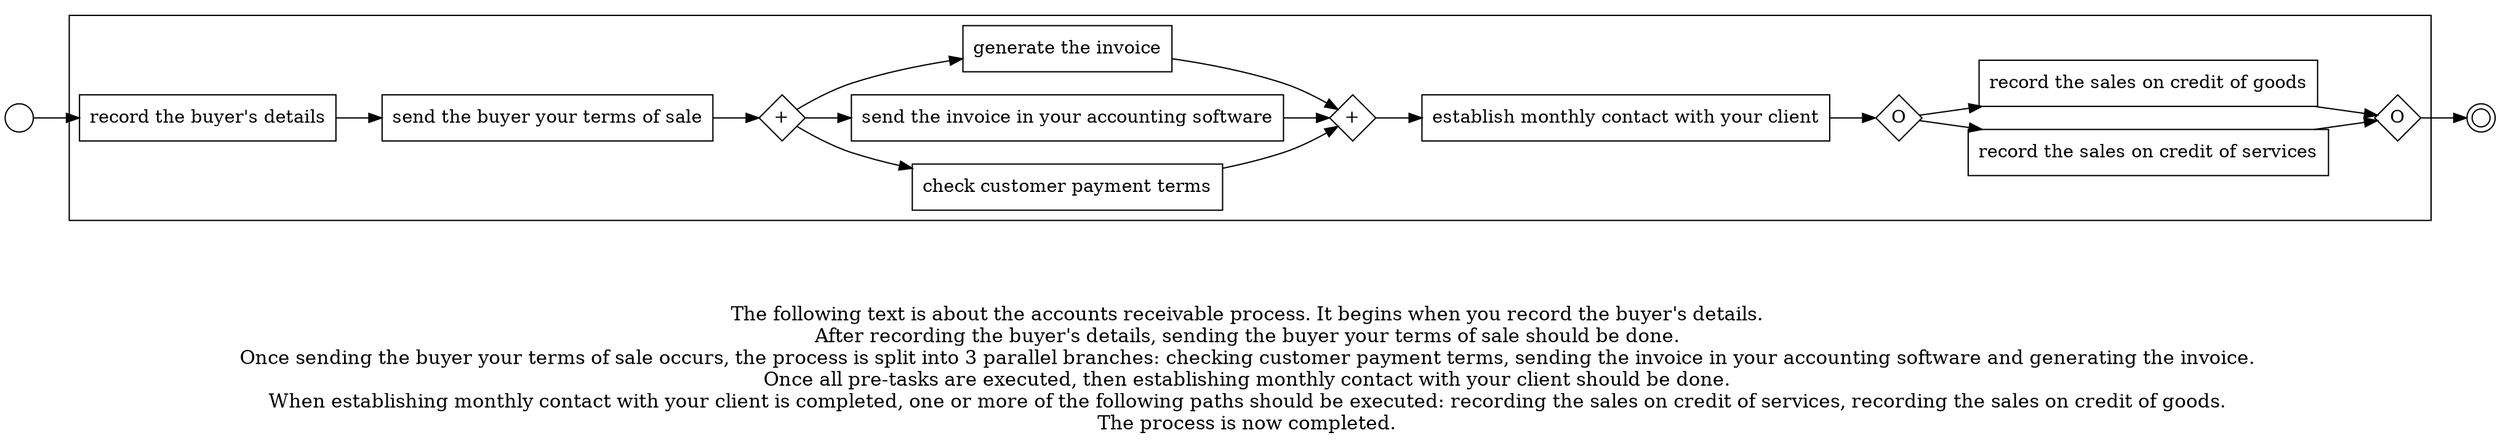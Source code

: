 digraph accounts_receivable_process_78 {
	graph [rankdir=LR]
	START_NODE [label="" shape=circle width=0.3]
	subgraph CLUSTER_0 {
		"record the buyer's details" [shape=box]
		"send the buyer your terms of sale" [shape=box]
		"record the buyer's details" -> "send the buyer your terms of sale"
		"AND_SPLIT--3. Invoicing_CFMU" [label="+" fixedsize=true shape=diamond width=0.5]
		"send the buyer your terms of sale" -> "AND_SPLIT--3. Invoicing_CFMU"
		"check customer payment terms" [shape=box]
		"AND_SPLIT--3. Invoicing_CFMU" -> "check customer payment terms"
		"send the invoice in your accounting software" [shape=box]
		"AND_SPLIT--3. Invoicing_CFMU" -> "send the invoice in your accounting software"
		"generate the invoice" [shape=box]
		"AND_SPLIT--3. Invoicing_CFMU" -> "generate the invoice"
		"AND_JOIN--3. Invoicing_CFMU" [label="+" fixedsize=true shape=diamond width=0.5]
		"check customer payment terms" -> "AND_JOIN--3. Invoicing_CFMU"
		"send the invoice in your accounting software" -> "AND_JOIN--3. Invoicing_CFMU"
		"generate the invoice" -> "AND_JOIN--3. Invoicing_CFMU"
		"establish monthly contact with your client" [shape=box]
		"AND_JOIN--3. Invoicing_CFMU" -> "establish monthly contact with your client"
		"OR_SPLIT--5. Accounting for accounts receivable_KG0I" [label=O fixedsize=true shape=diamond width=0.5]
		"establish monthly contact with your client" -> "OR_SPLIT--5. Accounting for accounts receivable_KG0I"
		"record the sales on credit of services" [shape=box]
		"OR_SPLIT--5. Accounting for accounts receivable_KG0I" -> "record the sales on credit of services"
		"record the sales on credit of goods" [shape=box]
		"OR_SPLIT--5. Accounting for accounts receivable_KG0I" -> "record the sales on credit of goods"
		"OR_JOIN--5. Accounting for accounts receivable_KG0I" [label=O fixedsize=true shape=diamond width=0.5]
		"record the sales on credit of services" -> "OR_JOIN--5. Accounting for accounts receivable_KG0I"
		"record the sales on credit of goods" -> "OR_JOIN--5. Accounting for accounts receivable_KG0I"
	}
	START_NODE -> "record the buyer's details"
	END_NODE [label="" shape=doublecircle width=0.2]
	"OR_JOIN--5. Accounting for accounts receivable_KG0I" -> END_NODE
	fontsize=15 label="\n\n
The following text is about the accounts receivable process. It begins when you record the buyer's details. 
After recording the buyer's details, sending the buyer your terms of sale should be done. 
Once sending the buyer your terms of sale occurs, the process is split into 3 parallel branches: checking customer payment terms, sending the invoice in your accounting software and generating the invoice. 
Once all pre-tasks are executed, then establishing monthly contact with your client should be done. 
When establishing monthly contact with your client is completed, one or more of the following paths should be executed: recording the sales on credit of services, recording the sales on credit of goods. 
The process is now completed. 
"
}
